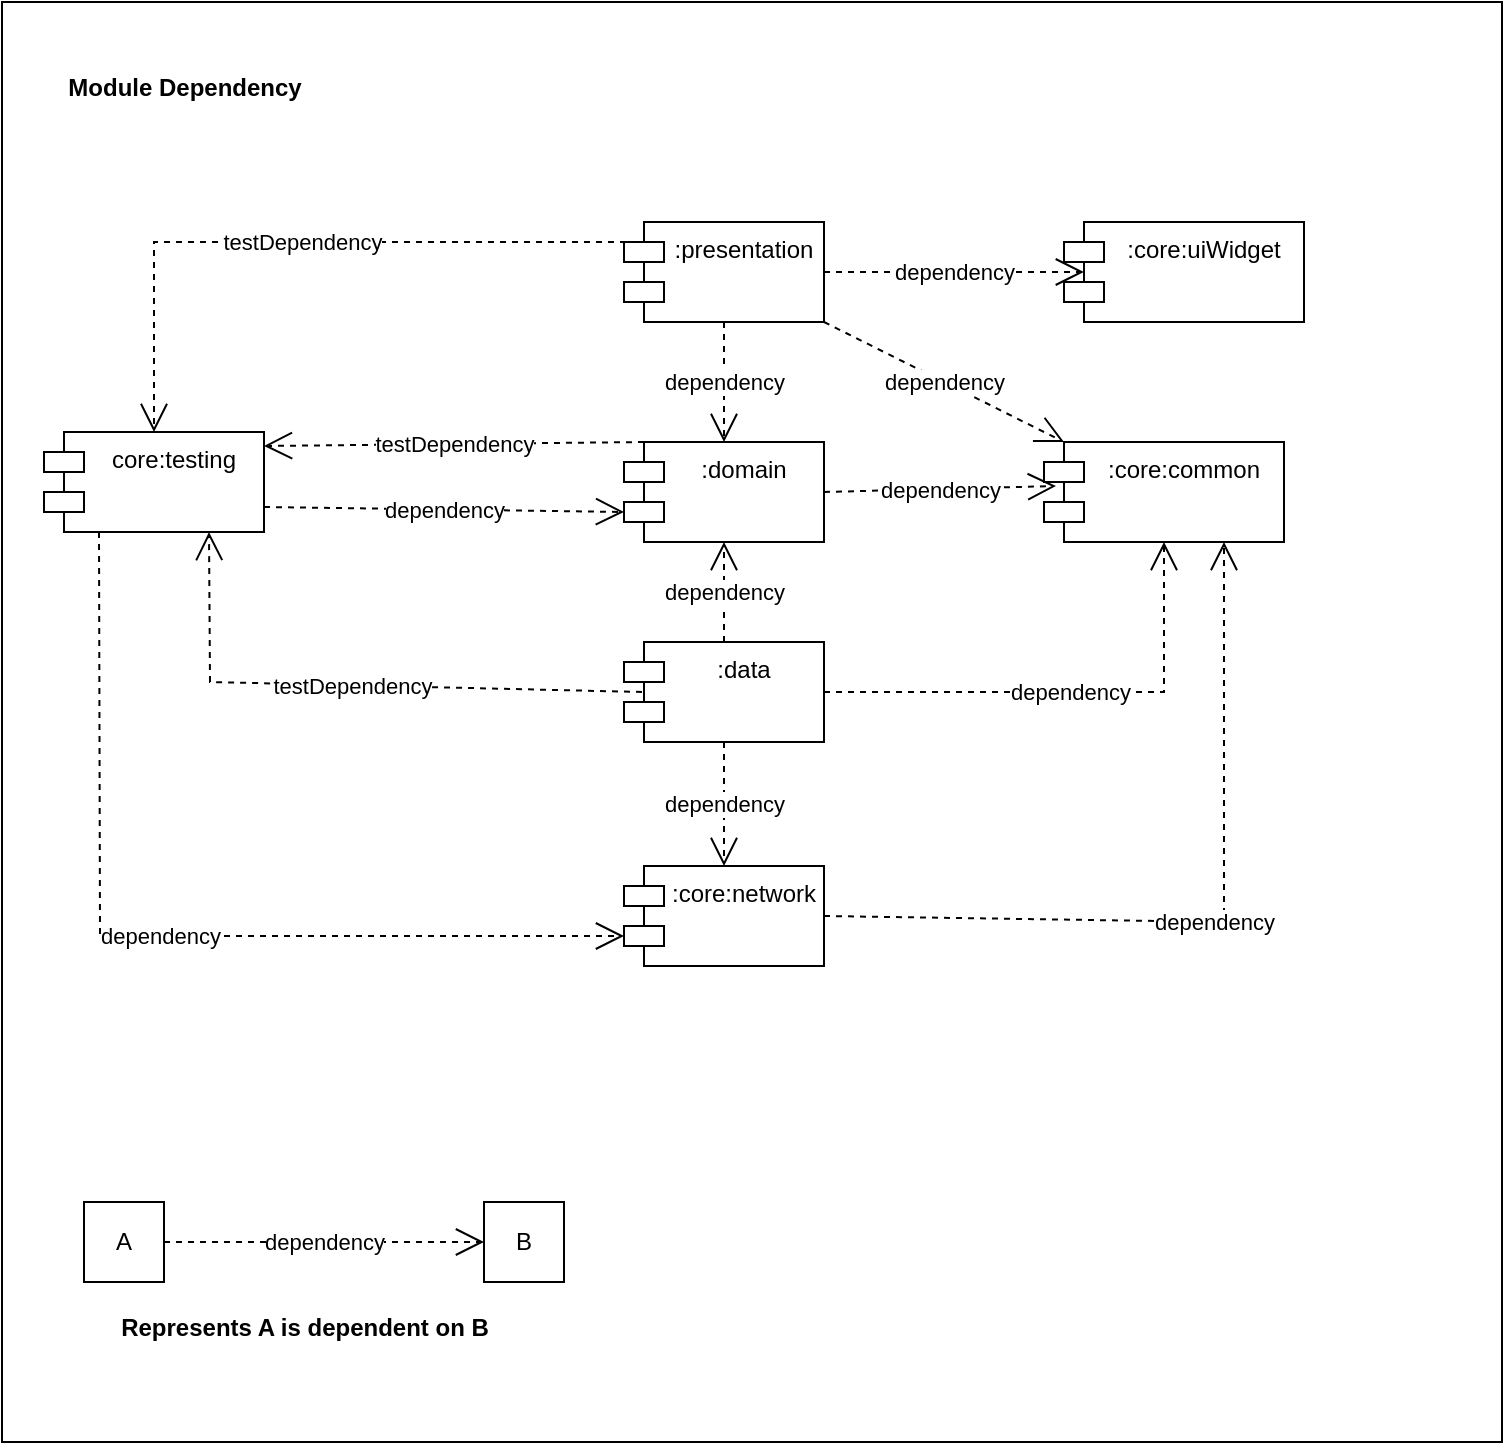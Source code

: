 <mxfile version="24.0.6" type="device">
  <diagram name="Page-1" id="bZVhlaiccARGLJBM7R8s">
    <mxGraphModel dx="1235" dy="733" grid="1" gridSize="10" guides="1" tooltips="1" connect="1" arrows="1" fold="1" page="1" pageScale="1" pageWidth="827" pageHeight="1169" math="0" shadow="0">
      <root>
        <mxCell id="0" />
        <mxCell id="1" parent="0" />
        <mxCell id="NOVL12IJOXNxeHSRMeuN-2" value="" style="rounded=0;whiteSpace=wrap;html=1;gradientColor=none;" vertex="1" parent="1">
          <mxGeometry x="39" y="290" width="750" height="720" as="geometry" />
        </mxCell>
        <mxCell id="NOVL12IJOXNxeHSRMeuN-4" value=":presentation" style="shape=module;align=left;spacingLeft=20;align=center;verticalAlign=top;whiteSpace=wrap;html=1;" vertex="1" parent="1">
          <mxGeometry x="350" y="400" width="100" height="50" as="geometry" />
        </mxCell>
        <mxCell id="NOVL12IJOXNxeHSRMeuN-5" value=":data" style="shape=module;align=left;spacingLeft=20;align=center;verticalAlign=top;whiteSpace=wrap;html=1;" vertex="1" parent="1">
          <mxGeometry x="350" y="610" width="100" height="50" as="geometry" />
        </mxCell>
        <mxCell id="NOVL12IJOXNxeHSRMeuN-6" value=":domain" style="shape=module;align=left;spacingLeft=20;align=center;verticalAlign=top;whiteSpace=wrap;html=1;" vertex="1" parent="1">
          <mxGeometry x="350" y="510" width="100" height="50" as="geometry" />
        </mxCell>
        <mxCell id="NOVL12IJOXNxeHSRMeuN-7" value="core:testing" style="shape=module;align=left;spacingLeft=20;align=center;verticalAlign=top;whiteSpace=wrap;html=1;" vertex="1" parent="1">
          <mxGeometry x="60" y="505" width="110" height="50" as="geometry" />
        </mxCell>
        <mxCell id="NOVL12IJOXNxeHSRMeuN-8" value=":core:uiWidget" style="shape=module;align=left;spacingLeft=20;align=center;verticalAlign=top;whiteSpace=wrap;html=1;" vertex="1" parent="1">
          <mxGeometry x="570" y="400" width="120" height="50" as="geometry" />
        </mxCell>
        <mxCell id="NOVL12IJOXNxeHSRMeuN-9" value=":core:common" style="shape=module;align=left;spacingLeft=20;align=center;verticalAlign=top;whiteSpace=wrap;html=1;" vertex="1" parent="1">
          <mxGeometry x="560" y="510" width="120" height="50" as="geometry" />
        </mxCell>
        <mxCell id="NOVL12IJOXNxeHSRMeuN-10" value=":core:network" style="shape=module;align=left;spacingLeft=20;align=center;verticalAlign=top;whiteSpace=wrap;html=1;" vertex="1" parent="1">
          <mxGeometry x="350" y="722" width="100" height="50" as="geometry" />
        </mxCell>
        <mxCell id="NOVL12IJOXNxeHSRMeuN-11" value="dependency" style="endArrow=open;endSize=12;dashed=1;html=1;rounded=0;entryX=0.05;entryY=0.44;entryDx=0;entryDy=0;entryPerimeter=0;exitX=1;exitY=0.5;exitDx=0;exitDy=0;" edge="1" parent="1" source="NOVL12IJOXNxeHSRMeuN-6" target="NOVL12IJOXNxeHSRMeuN-9">
          <mxGeometry width="160" relative="1" as="geometry">
            <mxPoint x="330" y="540" as="sourcePoint" />
            <mxPoint x="490" y="540" as="targetPoint" />
          </mxGeometry>
        </mxCell>
        <mxCell id="NOVL12IJOXNxeHSRMeuN-12" value="testDependency" style="endArrow=open;endSize=12;dashed=1;html=1;rounded=0;exitX=0;exitY=0;exitDx=10;exitDy=0;exitPerimeter=0;entryX=1;entryY=0.14;entryDx=0;entryDy=0;entryPerimeter=0;" edge="1" parent="1" source="NOVL12IJOXNxeHSRMeuN-6" target="NOVL12IJOXNxeHSRMeuN-7">
          <mxGeometry width="160" relative="1" as="geometry">
            <mxPoint x="330" y="540" as="sourcePoint" />
            <mxPoint x="490" y="540" as="targetPoint" />
          </mxGeometry>
        </mxCell>
        <mxCell id="NOVL12IJOXNxeHSRMeuN-13" value="testDependency" style="endArrow=open;endSize=12;dashed=1;html=1;rounded=0;exitX=0.09;exitY=0.5;exitDx=0;exitDy=0;exitPerimeter=0;entryX=0.75;entryY=1;entryDx=0;entryDy=0;" edge="1" parent="1" source="NOVL12IJOXNxeHSRMeuN-5" target="NOVL12IJOXNxeHSRMeuN-7">
          <mxGeometry width="160" relative="1" as="geometry">
            <mxPoint x="330" y="620" as="sourcePoint" />
            <mxPoint x="490" y="620" as="targetPoint" />
            <Array as="points">
              <mxPoint x="143" y="630" />
            </Array>
          </mxGeometry>
        </mxCell>
        <mxCell id="NOVL12IJOXNxeHSRMeuN-14" value="dependency" style="endArrow=open;endSize=12;dashed=1;html=1;rounded=0;exitX=0.5;exitY=1;exitDx=0;exitDy=0;entryX=0.5;entryY=0;entryDx=0;entryDy=0;" edge="1" parent="1" source="NOVL12IJOXNxeHSRMeuN-5" target="NOVL12IJOXNxeHSRMeuN-10">
          <mxGeometry width="160" relative="1" as="geometry">
            <mxPoint x="330" y="620" as="sourcePoint" />
            <mxPoint x="490" y="620" as="targetPoint" />
          </mxGeometry>
        </mxCell>
        <mxCell id="NOVL12IJOXNxeHSRMeuN-15" value="dependency" style="endArrow=open;endSize=12;dashed=1;html=1;rounded=0;entryX=0.5;entryY=1;entryDx=0;entryDy=0;exitX=1;exitY=0.5;exitDx=0;exitDy=0;" edge="1" parent="1" source="NOVL12IJOXNxeHSRMeuN-5" target="NOVL12IJOXNxeHSRMeuN-9">
          <mxGeometry width="160" relative="1" as="geometry">
            <mxPoint x="330" y="620" as="sourcePoint" />
            <mxPoint x="490" y="620" as="targetPoint" />
            <Array as="points">
              <mxPoint x="620" y="635" />
            </Array>
          </mxGeometry>
        </mxCell>
        <mxCell id="NOVL12IJOXNxeHSRMeuN-16" value="dependency" style="endArrow=open;endSize=12;dashed=1;html=1;rounded=0;exitX=0.5;exitY=0;exitDx=0;exitDy=0;" edge="1" parent="1" source="NOVL12IJOXNxeHSRMeuN-5" target="NOVL12IJOXNxeHSRMeuN-6">
          <mxGeometry width="160" relative="1" as="geometry">
            <mxPoint x="330" y="620" as="sourcePoint" />
            <mxPoint x="490" y="620" as="targetPoint" />
          </mxGeometry>
        </mxCell>
        <mxCell id="NOVL12IJOXNxeHSRMeuN-17" value="dependency" style="endArrow=open;endSize=12;dashed=1;html=1;rounded=0;exitX=1;exitY=0.5;exitDx=0;exitDy=0;entryX=0.083;entryY=0.5;entryDx=0;entryDy=0;entryPerimeter=0;" edge="1" parent="1" source="NOVL12IJOXNxeHSRMeuN-4" target="NOVL12IJOXNxeHSRMeuN-8">
          <mxGeometry x="0.0" width="160" relative="1" as="geometry">
            <mxPoint x="330" y="500" as="sourcePoint" />
            <mxPoint x="490" y="500" as="targetPoint" />
            <mxPoint as="offset" />
          </mxGeometry>
        </mxCell>
        <mxCell id="NOVL12IJOXNxeHSRMeuN-18" value="dependency" style="endArrow=open;endSize=12;dashed=1;html=1;rounded=0;exitX=0.5;exitY=1;exitDx=0;exitDy=0;entryX=0.5;entryY=0;entryDx=0;entryDy=0;" edge="1" parent="1" source="NOVL12IJOXNxeHSRMeuN-4" target="NOVL12IJOXNxeHSRMeuN-6">
          <mxGeometry width="160" relative="1" as="geometry">
            <mxPoint x="330" y="500" as="sourcePoint" />
            <mxPoint x="490" y="500" as="targetPoint" />
          </mxGeometry>
        </mxCell>
        <mxCell id="NOVL12IJOXNxeHSRMeuN-20" value="dependency" style="endArrow=open;endSize=12;dashed=1;html=1;rounded=0;exitX=1;exitY=1;exitDx=0;exitDy=0;entryX=0;entryY=0;entryDx=10;entryDy=0;entryPerimeter=0;" edge="1" parent="1" source="NOVL12IJOXNxeHSRMeuN-4" target="NOVL12IJOXNxeHSRMeuN-9">
          <mxGeometry width="160" relative="1" as="geometry">
            <mxPoint x="330" y="500" as="sourcePoint" />
            <mxPoint x="490" y="500" as="targetPoint" />
          </mxGeometry>
        </mxCell>
        <mxCell id="NOVL12IJOXNxeHSRMeuN-21" value="testDependency" style="endArrow=open;endSize=12;dashed=1;html=1;rounded=0;exitX=0.07;exitY=0.2;exitDx=0;exitDy=0;exitPerimeter=0;entryX=0.5;entryY=0;entryDx=0;entryDy=0;" edge="1" parent="1" source="NOVL12IJOXNxeHSRMeuN-4" target="NOVL12IJOXNxeHSRMeuN-7">
          <mxGeometry width="160" relative="1" as="geometry">
            <mxPoint x="330" y="500" as="sourcePoint" />
            <mxPoint x="490" y="500" as="targetPoint" />
            <Array as="points">
              <mxPoint x="115" y="410" />
            </Array>
          </mxGeometry>
        </mxCell>
        <mxCell id="NOVL12IJOXNxeHSRMeuN-22" value="dependency" style="endArrow=open;endSize=12;dashed=1;html=1;rounded=0;exitX=1;exitY=0.5;exitDx=0;exitDy=0;entryX=0.75;entryY=1;entryDx=0;entryDy=0;" edge="1" parent="1" source="NOVL12IJOXNxeHSRMeuN-10" target="NOVL12IJOXNxeHSRMeuN-9">
          <mxGeometry width="160" relative="1" as="geometry">
            <mxPoint x="330" y="540" as="sourcePoint" />
            <mxPoint x="490" y="540" as="targetPoint" />
            <Array as="points">
              <mxPoint x="650" y="750" />
            </Array>
          </mxGeometry>
        </mxCell>
        <mxCell id="NOVL12IJOXNxeHSRMeuN-23" value="dependency" style="endArrow=open;endSize=12;dashed=1;html=1;rounded=0;exitX=0.25;exitY=1;exitDx=0;exitDy=0;entryX=0;entryY=0;entryDx=0;entryDy=35;entryPerimeter=0;" edge="1" parent="1" source="NOVL12IJOXNxeHSRMeuN-7" target="NOVL12IJOXNxeHSRMeuN-10">
          <mxGeometry width="160" relative="1" as="geometry">
            <mxPoint x="70" y="650" as="sourcePoint" />
            <mxPoint x="230" y="650" as="targetPoint" />
            <Array as="points">
              <mxPoint x="88" y="757" />
            </Array>
          </mxGeometry>
        </mxCell>
        <mxCell id="NOVL12IJOXNxeHSRMeuN-24" value="dependency" style="endArrow=open;endSize=12;dashed=1;html=1;rounded=0;entryX=0;entryY=0;entryDx=0;entryDy=35;entryPerimeter=0;exitX=1;exitY=0.75;exitDx=0;exitDy=0;" edge="1" parent="1" source="NOVL12IJOXNxeHSRMeuN-7" target="NOVL12IJOXNxeHSRMeuN-6">
          <mxGeometry x="-0.0" width="160" relative="1" as="geometry">
            <mxPoint x="170" y="540" as="sourcePoint" />
            <mxPoint x="300" y="540" as="targetPoint" />
            <mxPoint as="offset" />
          </mxGeometry>
        </mxCell>
        <mxCell id="NOVL12IJOXNxeHSRMeuN-25" value="dependency" style="endArrow=open;endSize=12;dashed=1;html=1;rounded=0;entryX=0;entryY=0.5;entryDx=0;entryDy=0;exitX=1;exitY=0.5;exitDx=0;exitDy=0;" edge="1" parent="1" source="NOVL12IJOXNxeHSRMeuN-26" target="NOVL12IJOXNxeHSRMeuN-27">
          <mxGeometry width="160" relative="1" as="geometry">
            <mxPoint x="120" y="920" as="sourcePoint" />
            <mxPoint x="280" y="920" as="targetPoint" />
          </mxGeometry>
        </mxCell>
        <mxCell id="NOVL12IJOXNxeHSRMeuN-26" value="A" style="html=1;whiteSpace=wrap;" vertex="1" parent="1">
          <mxGeometry x="80" y="890" width="40" height="40" as="geometry" />
        </mxCell>
        <mxCell id="NOVL12IJOXNxeHSRMeuN-27" value="B" style="html=1;whiteSpace=wrap;" vertex="1" parent="1">
          <mxGeometry x="280" y="890" width="40" height="40" as="geometry" />
        </mxCell>
        <mxCell id="NOVL12IJOXNxeHSRMeuN-28" value="Represents A is dependent on B" style="text;align=center;fontStyle=1;verticalAlign=middle;spacingLeft=3;spacingRight=3;strokeColor=none;rotatable=0;points=[[0,0.5],[1,0.5]];portConstraint=eastwest;html=1;" vertex="1" parent="1">
          <mxGeometry x="150" y="940" width="80" height="26" as="geometry" />
        </mxCell>
        <mxCell id="NOVL12IJOXNxeHSRMeuN-29" value="Module Dependency" style="text;align=center;fontStyle=1;verticalAlign=middle;spacingLeft=3;spacingRight=3;strokeColor=none;rotatable=0;points=[[0,0.5],[1,0.5]];portConstraint=eastwest;html=1;" vertex="1" parent="1">
          <mxGeometry x="90" y="320" width="80" height="26" as="geometry" />
        </mxCell>
      </root>
    </mxGraphModel>
  </diagram>
</mxfile>
